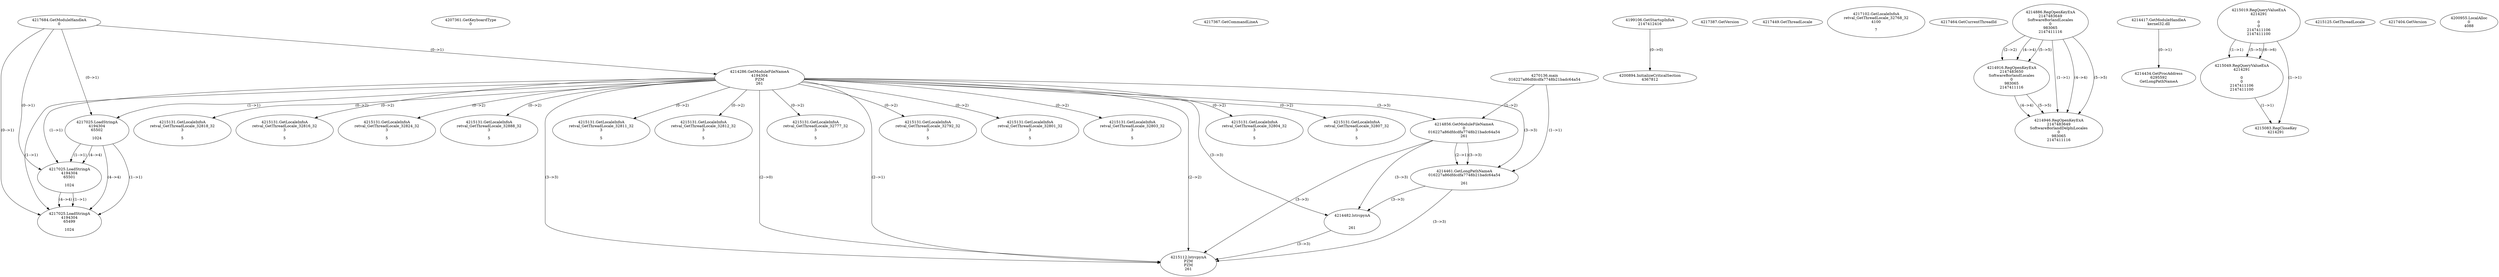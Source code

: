 // Global SCDG with merge call
digraph {
	0 [label="4270136.main
016227a86dfdcdfa7748b21badc64a54"]
	1 [label="4217684.GetModuleHandleA
0"]
	2 [label="4207361.GetKeyboardType
0"]
	3 [label="4217367.GetCommandLineA
"]
	4 [label="4199106.GetStartupInfoA
2147412416"]
	5 [label="4217387.GetVersion
"]
	6 [label="4217449.GetThreadLocale
"]
	7 [label="4217102.GetLocaleInfoA
retval_GetThreadLocale_32768_32
4100

7"]
	8 [label="4217464.GetCurrentThreadId
"]
	9 [label="4214286.GetModuleFileNameA
4194304
PZM
261"]
	1 -> 9 [label="(0-->1)"]
	10 [label="4214856.GetModuleFileNameA
0
016227a86dfdcdfa7748b21badc64a54
261"]
	0 -> 10 [label="(1-->2)"]
	9 -> 10 [label="(3-->3)"]
	11 [label="4214886.RegOpenKeyExA
2147483649
Software\Borland\Locales
0
983065
2147411116"]
	12 [label="4214916.RegOpenKeyExA
2147483650
Software\Borland\Locales
0
983065
2147411116"]
	11 -> 12 [label="(2-->2)"]
	11 -> 12 [label="(4-->4)"]
	11 -> 12 [label="(5-->5)"]
	13 [label="4214417.GetModuleHandleA
kernel32.dll"]
	14 [label="4214434.GetProcAddress
6295592
GetLongPathNameA"]
	13 -> 14 [label="(0-->1)"]
	15 [label="4214461.GetLongPathNameA
016227a86dfdcdfa7748b21badc64a54

261"]
	0 -> 15 [label="(1-->1)"]
	10 -> 15 [label="(2-->1)"]
	9 -> 15 [label="(3-->3)"]
	10 -> 15 [label="(3-->3)"]
	16 [label="4214482.lstrcpynA


261"]
	9 -> 16 [label="(3-->3)"]
	10 -> 16 [label="(3-->3)"]
	15 -> 16 [label="(3-->3)"]
	17 [label="4215019.RegQueryValueExA
4214291

0
0
2147411106
2147411100"]
	18 [label="4215049.RegQueryValueExA
4214291

0
0
2147411106
2147411100"]
	17 -> 18 [label="(1-->1)"]
	17 -> 18 [label="(5-->5)"]
	17 -> 18 [label="(6-->6)"]
	19 [label="4215083.RegCloseKey
4214291"]
	17 -> 19 [label="(1-->1)"]
	18 -> 19 [label="(1-->1)"]
	20 [label="4215112.lstrcpynA
PZM
PZM
261"]
	9 -> 20 [label="(2-->1)"]
	9 -> 20 [label="(2-->2)"]
	9 -> 20 [label="(3-->3)"]
	10 -> 20 [label="(3-->3)"]
	15 -> 20 [label="(3-->3)"]
	16 -> 20 [label="(3-->3)"]
	9 -> 20 [label="(2-->0)"]
	21 [label="4215125.GetThreadLocale
"]
	22 [label="4215131.GetLocaleInfoA
retval_GetThreadLocale_32888_32
3

5"]
	9 -> 22 [label="(0-->2)"]
	23 [label="4217025.LoadStringA
4194304
65502

1024"]
	1 -> 23 [label="(0-->1)"]
	9 -> 23 [label="(1-->1)"]
	24 [label="4217025.LoadStringA
4194304
65501

1024"]
	1 -> 24 [label="(0-->1)"]
	9 -> 24 [label="(1-->1)"]
	23 -> 24 [label="(1-->1)"]
	23 -> 24 [label="(4-->4)"]
	25 [label="4217404.GetVersion
"]
	26 [label="4215131.GetLocaleInfoA
retval_GetThreadLocale_32811_32
3

5"]
	9 -> 26 [label="(0-->2)"]
	27 [label="4200894.InitializeCriticalSection
4367812"]
	4 -> 27 [label="(0-->0)"]
	28 [label="4200955.LocalAlloc
0
4088"]
	29 [label="4215131.GetLocaleInfoA
retval_GetThreadLocale_32812_32
3

5"]
	9 -> 29 [label="(0-->2)"]
	30 [label="4217025.LoadStringA
4194304
65499

1024"]
	1 -> 30 [label="(0-->1)"]
	9 -> 30 [label="(1-->1)"]
	23 -> 30 [label="(1-->1)"]
	24 -> 30 [label="(1-->1)"]
	23 -> 30 [label="(4-->4)"]
	24 -> 30 [label="(4-->4)"]
	31 [label="4214946.RegOpenKeyExA
2147483649
Software\Borland\Delphi\Locales
0
983065
2147411116"]
	11 -> 31 [label="(1-->1)"]
	11 -> 31 [label="(4-->4)"]
	12 -> 31 [label="(4-->4)"]
	11 -> 31 [label="(5-->5)"]
	12 -> 31 [label="(5-->5)"]
	32 [label="4215131.GetLocaleInfoA
retval_GetThreadLocale_32777_32
3

5"]
	9 -> 32 [label="(0-->2)"]
	33 [label="4215131.GetLocaleInfoA
retval_GetThreadLocale_32792_32
3

5"]
	9 -> 33 [label="(0-->2)"]
	34 [label="4215131.GetLocaleInfoA
retval_GetThreadLocale_32801_32
3

5"]
	9 -> 34 [label="(0-->2)"]
	35 [label="4215131.GetLocaleInfoA
retval_GetThreadLocale_32803_32
3

5"]
	9 -> 35 [label="(0-->2)"]
	36 [label="4215131.GetLocaleInfoA
retval_GetThreadLocale_32804_32
3

5"]
	9 -> 36 [label="(0-->2)"]
	37 [label="4215131.GetLocaleInfoA
retval_GetThreadLocale_32807_32
3

5"]
	9 -> 37 [label="(0-->2)"]
	38 [label="4215131.GetLocaleInfoA
retval_GetThreadLocale_32818_32
3

5"]
	9 -> 38 [label="(0-->2)"]
	39 [label="4215131.GetLocaleInfoA
retval_GetThreadLocale_32816_32
3

5"]
	9 -> 39 [label="(0-->2)"]
	40 [label="4215131.GetLocaleInfoA
retval_GetThreadLocale_32824_32
3

5"]
	9 -> 40 [label="(0-->2)"]
}
